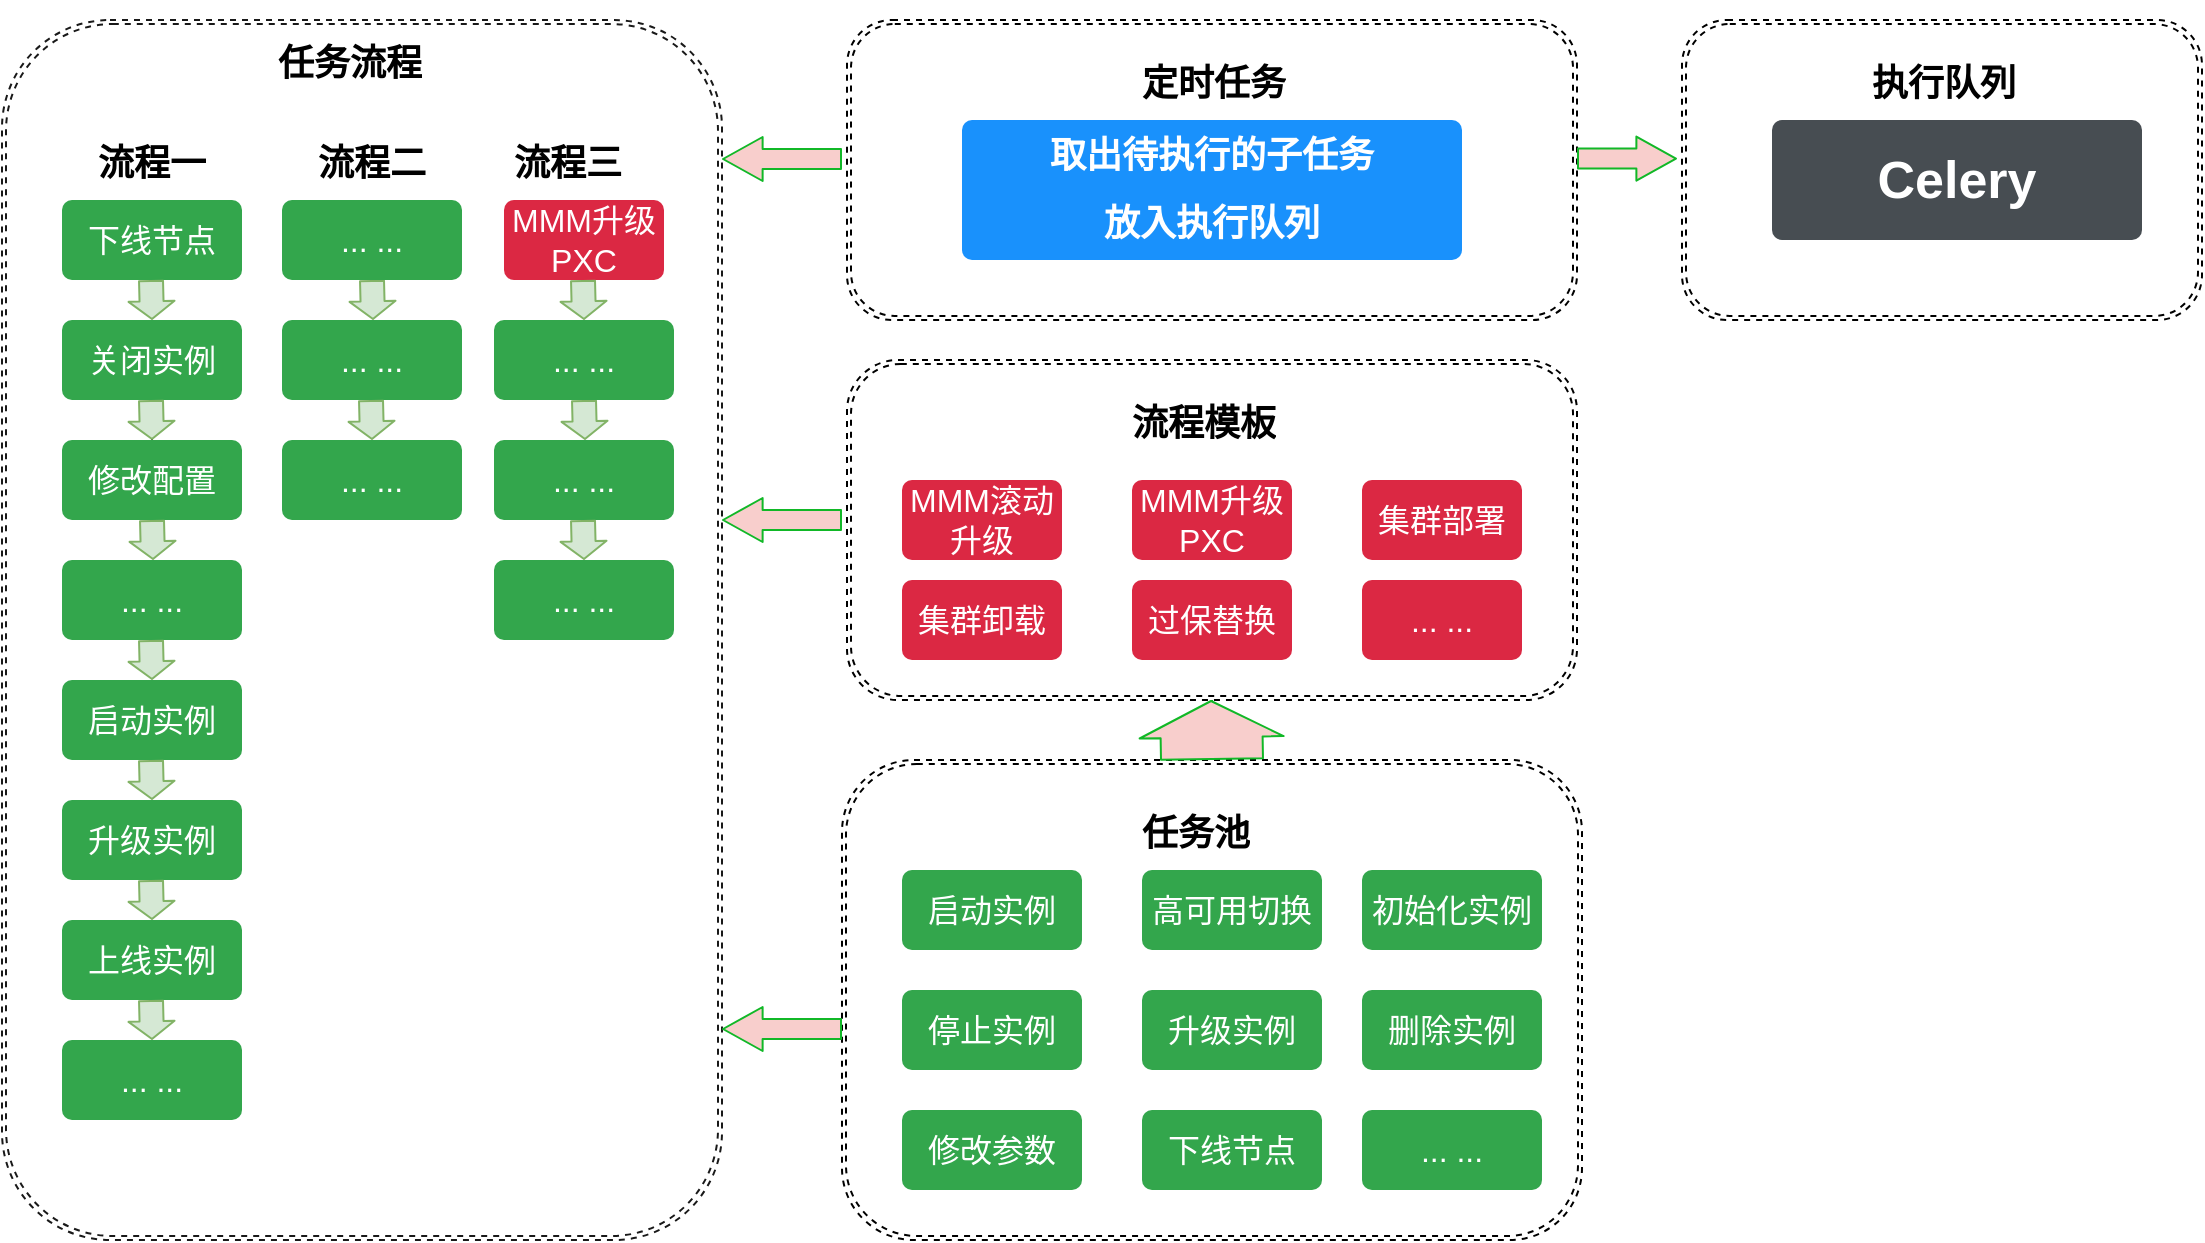 <mxfile version="13.5.7" type="github">
  <diagram id="C5RBs43oDa-KdzZeNtuy" name="Page-1">
    <mxGraphModel dx="1694" dy="2158" grid="1" gridSize="10" guides="1" tooltips="1" connect="1" arrows="1" fold="1" page="1" pageScale="1" pageWidth="827" pageHeight="1169" math="0" shadow="0">
      <root>
        <mxCell id="WIyWlLk6GJQsqaUBKTNV-0" />
        <mxCell id="WIyWlLk6GJQsqaUBKTNV-1" parent="WIyWlLk6GJQsqaUBKTNV-0" />
        <mxCell id="GmQBzEkVq1WQQFQzBYw1-69" value="" style="shape=ext;double=1;rounded=1;whiteSpace=wrap;html=1;dashed=1;strokeWidth=1;gradientColor=#FFFFFF;opacity=90;" vertex="1" parent="WIyWlLk6GJQsqaUBKTNV-1">
          <mxGeometry x="130" width="360" height="610" as="geometry" />
        </mxCell>
        <mxCell id="GmQBzEkVq1WQQFQzBYw1-108" value="" style="edgeStyle=orthogonalEdgeStyle;rounded=1;orthogonalLoop=1;jettySize=auto;html=1;strokeColor=#11B827;" edge="1" parent="WIyWlLk6GJQsqaUBKTNV-1" source="GmQBzEkVq1WQQFQzBYw1-6" target="GmQBzEkVq1WQQFQzBYw1-91">
          <mxGeometry relative="1" as="geometry" />
        </mxCell>
        <mxCell id="GmQBzEkVq1WQQFQzBYw1-109" value="" style="edgeStyle=orthogonalEdgeStyle;rounded=1;orthogonalLoop=1;jettySize=auto;html=1;strokeColor=#11B827;" edge="1" parent="WIyWlLk6GJQsqaUBKTNV-1" source="GmQBzEkVq1WQQFQzBYw1-6" target="GmQBzEkVq1WQQFQzBYw1-91">
          <mxGeometry relative="1" as="geometry" />
        </mxCell>
        <mxCell id="GmQBzEkVq1WQQFQzBYw1-6" value="" style="shape=ext;double=1;rounded=1;whiteSpace=wrap;html=1;dashed=1;" vertex="1" parent="WIyWlLk6GJQsqaUBKTNV-1">
          <mxGeometry x="550" y="370" width="370" height="240" as="geometry" />
        </mxCell>
        <mxCell id="GmQBzEkVq1WQQFQzBYw1-5" value="&lt;h1&gt;&lt;span&gt;&lt;font style=&quot;font-size: 18px&quot;&gt;任务池&lt;/font&gt;&lt;/span&gt;&lt;br&gt;&lt;/h1&gt;" style="text;html=1;strokeColor=none;fillColor=none;spacing=5;spacingTop=-20;whiteSpace=wrap;overflow=hidden;rounded=0;" vertex="1" parent="WIyWlLk6GJQsqaUBKTNV-1">
          <mxGeometry x="695" y="385" width="70" height="40" as="geometry" />
        </mxCell>
        <mxCell id="GmQBzEkVq1WQQFQzBYw1-9" value="启动实例" style="html=1;shadow=0;dashed=0;shape=mxgraph.bootstrap.rrect;rSize=5;strokeColor=none;strokeWidth=1;fillColor=#33A64C;fontColor=#FFFFFF;whiteSpace=wrap;align=center;verticalAlign=middle;spacingLeft=0;fontStyle=0;fontSize=16;spacing=5;" vertex="1" parent="WIyWlLk6GJQsqaUBKTNV-1">
          <mxGeometry x="580" y="425" width="90" height="40" as="geometry" />
        </mxCell>
        <mxCell id="GmQBzEkVq1WQQFQzBYw1-10" value="停止实例" style="html=1;shadow=0;dashed=0;shape=mxgraph.bootstrap.rrect;rSize=5;strokeColor=none;strokeWidth=1;fillColor=#33A64C;fontColor=#FFFFFF;whiteSpace=wrap;align=center;verticalAlign=middle;spacingLeft=0;fontStyle=0;fontSize=16;spacing=5;" vertex="1" parent="WIyWlLk6GJQsqaUBKTNV-1">
          <mxGeometry x="580" y="485" width="90" height="40" as="geometry" />
        </mxCell>
        <mxCell id="GmQBzEkVq1WQQFQzBYw1-11" value="修改参数" style="html=1;shadow=0;dashed=0;shape=mxgraph.bootstrap.rrect;rSize=5;strokeColor=none;strokeWidth=1;fillColor=#33A64C;fontColor=#FFFFFF;whiteSpace=wrap;align=center;verticalAlign=middle;spacingLeft=0;fontStyle=0;fontSize=16;spacing=5;" vertex="1" parent="WIyWlLk6GJQsqaUBKTNV-1">
          <mxGeometry x="580" y="545" width="90" height="40" as="geometry" />
        </mxCell>
        <mxCell id="GmQBzEkVq1WQQFQzBYw1-12" value="高可用切换" style="html=1;shadow=0;dashed=0;shape=mxgraph.bootstrap.rrect;rSize=5;strokeColor=none;strokeWidth=1;fillColor=#33A64C;fontColor=#FFFFFF;whiteSpace=wrap;align=center;verticalAlign=middle;spacingLeft=0;fontStyle=0;fontSize=16;spacing=5;" vertex="1" parent="WIyWlLk6GJQsqaUBKTNV-1">
          <mxGeometry x="700" y="425" width="90" height="40" as="geometry" />
        </mxCell>
        <mxCell id="GmQBzEkVq1WQQFQzBYw1-13" value="升级实例" style="html=1;shadow=0;dashed=0;shape=mxgraph.bootstrap.rrect;rSize=5;strokeColor=none;strokeWidth=1;fillColor=#33A64C;fontColor=#FFFFFF;whiteSpace=wrap;align=center;verticalAlign=middle;spacingLeft=0;fontStyle=0;fontSize=16;spacing=5;" vertex="1" parent="WIyWlLk6GJQsqaUBKTNV-1">
          <mxGeometry x="700" y="485" width="90" height="40" as="geometry" />
        </mxCell>
        <mxCell id="GmQBzEkVq1WQQFQzBYw1-14" value="下线节点" style="html=1;shadow=0;dashed=0;shape=mxgraph.bootstrap.rrect;rSize=5;strokeColor=none;strokeWidth=1;fillColor=#33A64C;fontColor=#FFFFFF;whiteSpace=wrap;align=center;verticalAlign=middle;spacingLeft=0;fontStyle=0;fontSize=16;spacing=5;" vertex="1" parent="WIyWlLk6GJQsqaUBKTNV-1">
          <mxGeometry x="700" y="545" width="90" height="40" as="geometry" />
        </mxCell>
        <mxCell id="GmQBzEkVq1WQQFQzBYw1-15" value="初始化实例" style="html=1;shadow=0;dashed=0;shape=mxgraph.bootstrap.rrect;rSize=5;strokeColor=none;strokeWidth=1;fillColor=#33A64C;fontColor=#FFFFFF;whiteSpace=wrap;align=center;verticalAlign=middle;spacingLeft=0;fontStyle=0;fontSize=16;spacing=5;" vertex="1" parent="WIyWlLk6GJQsqaUBKTNV-1">
          <mxGeometry x="810" y="425" width="90" height="40" as="geometry" />
        </mxCell>
        <mxCell id="GmQBzEkVq1WQQFQzBYw1-16" value="删除实例" style="html=1;shadow=0;dashed=0;shape=mxgraph.bootstrap.rrect;rSize=5;strokeColor=none;strokeWidth=1;fillColor=#33A64C;fontColor=#FFFFFF;whiteSpace=wrap;align=center;verticalAlign=middle;spacingLeft=0;fontStyle=0;fontSize=16;spacing=5;" vertex="1" parent="WIyWlLk6GJQsqaUBKTNV-1">
          <mxGeometry x="810" y="485" width="90" height="40" as="geometry" />
        </mxCell>
        <mxCell id="GmQBzEkVq1WQQFQzBYw1-17" value="... ..." style="html=1;shadow=0;dashed=0;shape=mxgraph.bootstrap.rrect;rSize=5;strokeColor=none;strokeWidth=1;fillColor=#33A64C;fontColor=#FFFFFF;whiteSpace=wrap;align=center;verticalAlign=middle;spacingLeft=0;fontStyle=0;fontSize=16;spacing=5;" vertex="1" parent="WIyWlLk6GJQsqaUBKTNV-1">
          <mxGeometry x="810" y="545" width="90" height="40" as="geometry" />
        </mxCell>
        <mxCell id="GmQBzEkVq1WQQFQzBYw1-32" value="&lt;h1&gt;&lt;span style=&quot;font-size: 18px&quot;&gt;任务流程&lt;/span&gt;&lt;/h1&gt;" style="text;html=1;strokeColor=none;fillColor=none;spacing=5;spacingTop=-20;whiteSpace=wrap;overflow=hidden;rounded=0;" vertex="1" parent="WIyWlLk6GJQsqaUBKTNV-1">
          <mxGeometry x="262.5" width="85" height="40" as="geometry" />
        </mxCell>
        <mxCell id="GmQBzEkVq1WQQFQzBYw1-51" value="下线节点" style="html=1;shadow=0;dashed=0;shape=mxgraph.bootstrap.rrect;rSize=5;strokeColor=none;strokeWidth=1;fillColor=#33A64C;fontColor=#FFFFFF;whiteSpace=wrap;align=center;verticalAlign=middle;spacingLeft=0;fontStyle=0;fontSize=16;spacing=5;" vertex="1" parent="WIyWlLk6GJQsqaUBKTNV-1">
          <mxGeometry x="160" y="90" width="90" height="40" as="geometry" />
        </mxCell>
        <mxCell id="GmQBzEkVq1WQQFQzBYw1-53" value="关闭实例" style="html=1;shadow=0;dashed=0;shape=mxgraph.bootstrap.rrect;rSize=5;strokeColor=none;strokeWidth=1;fillColor=#33A64C;fontColor=#FFFFFF;whiteSpace=wrap;align=center;verticalAlign=middle;spacingLeft=0;fontStyle=0;fontSize=16;spacing=5;" vertex="1" parent="WIyWlLk6GJQsqaUBKTNV-1">
          <mxGeometry x="160" y="150" width="90" height="40" as="geometry" />
        </mxCell>
        <mxCell id="GmQBzEkVq1WQQFQzBYw1-54" value="上线实例" style="html=1;shadow=0;dashed=0;shape=mxgraph.bootstrap.rrect;rSize=5;strokeColor=none;strokeWidth=1;fillColor=#33A64C;fontColor=#FFFFFF;whiteSpace=wrap;align=center;verticalAlign=middle;spacingLeft=0;fontStyle=0;fontSize=16;spacing=5;" vertex="1" parent="WIyWlLk6GJQsqaUBKTNV-1">
          <mxGeometry x="160" y="450" width="90" height="40" as="geometry" />
        </mxCell>
        <mxCell id="GmQBzEkVq1WQQFQzBYw1-55" value="启动实例" style="html=1;shadow=0;dashed=0;shape=mxgraph.bootstrap.rrect;rSize=5;strokeColor=none;strokeWidth=1;fillColor=#33A64C;fontColor=#FFFFFF;whiteSpace=wrap;align=center;verticalAlign=middle;spacingLeft=0;fontStyle=0;fontSize=16;spacing=5;" vertex="1" parent="WIyWlLk6GJQsqaUBKTNV-1">
          <mxGeometry x="160" y="330" width="90" height="40" as="geometry" />
        </mxCell>
        <mxCell id="GmQBzEkVq1WQQFQzBYw1-67" value="" style="edgeStyle=orthogonalEdgeStyle;rounded=0;orthogonalLoop=1;jettySize=auto;html=1;" edge="1" parent="WIyWlLk6GJQsqaUBKTNV-1" source="GmQBzEkVq1WQQFQzBYw1-56" target="GmQBzEkVq1WQQFQzBYw1-53">
          <mxGeometry relative="1" as="geometry" />
        </mxCell>
        <mxCell id="GmQBzEkVq1WQQFQzBYw1-56" value="修改配置" style="html=1;shadow=0;dashed=0;shape=mxgraph.bootstrap.rrect;rSize=5;strokeColor=none;strokeWidth=1;fillColor=#33A64C;fontColor=#FFFFFF;whiteSpace=wrap;align=center;verticalAlign=middle;spacingLeft=0;fontStyle=0;fontSize=16;spacing=5;" vertex="1" parent="WIyWlLk6GJQsqaUBKTNV-1">
          <mxGeometry x="160" y="210" width="90" height="40" as="geometry" />
        </mxCell>
        <mxCell id="GmQBzEkVq1WQQFQzBYw1-57" value="... ..." style="html=1;shadow=0;dashed=0;shape=mxgraph.bootstrap.rrect;rSize=5;strokeColor=none;strokeWidth=1;fillColor=#33A64C;fontColor=#FFFFFF;whiteSpace=wrap;align=center;verticalAlign=middle;spacingLeft=0;fontStyle=0;fontSize=16;spacing=5;" vertex="1" parent="WIyWlLk6GJQsqaUBKTNV-1">
          <mxGeometry x="160" y="270" width="90" height="40" as="geometry" />
        </mxCell>
        <mxCell id="GmQBzEkVq1WQQFQzBYw1-58" value="升级实例" style="html=1;shadow=0;dashed=0;shape=mxgraph.bootstrap.rrect;rSize=5;strokeColor=none;strokeWidth=1;fillColor=#33A64C;fontColor=#FFFFFF;whiteSpace=wrap;align=center;verticalAlign=middle;spacingLeft=0;fontStyle=0;fontSize=16;spacing=5;" vertex="1" parent="WIyWlLk6GJQsqaUBKTNV-1">
          <mxGeometry x="160" y="390" width="90" height="40" as="geometry" />
        </mxCell>
        <mxCell id="GmQBzEkVq1WQQFQzBYw1-59" value="" style="shape=flexArrow;endArrow=classic;html=1;fillColor=#d5e8d4;strokeColor=#82b366;width=12;endSize=2.62;endWidth=10;" edge="1" parent="WIyWlLk6GJQsqaUBKTNV-1">
          <mxGeometry width="50" height="50" relative="1" as="geometry">
            <mxPoint x="204.5" y="130" as="sourcePoint" />
            <mxPoint x="205" y="150" as="targetPoint" />
          </mxGeometry>
        </mxCell>
        <mxCell id="GmQBzEkVq1WQQFQzBYw1-61" value="" style="shape=flexArrow;endArrow=classic;html=1;fillColor=#d5e8d4;strokeColor=#82b366;width=12;endSize=2.62;endWidth=10;" edge="1" parent="WIyWlLk6GJQsqaUBKTNV-1">
          <mxGeometry width="50" height="50" relative="1" as="geometry">
            <mxPoint x="204.5" y="490" as="sourcePoint" />
            <mxPoint x="205" y="510" as="targetPoint" />
          </mxGeometry>
        </mxCell>
        <mxCell id="GmQBzEkVq1WQQFQzBYw1-62" value="" style="shape=flexArrow;endArrow=classic;html=1;fillColor=#d5e8d4;strokeColor=#82b366;width=12;endSize=2.62;endWidth=10;" edge="1" parent="WIyWlLk6GJQsqaUBKTNV-1">
          <mxGeometry width="50" height="50" relative="1" as="geometry">
            <mxPoint x="204.5" y="430" as="sourcePoint" />
            <mxPoint x="205" y="450" as="targetPoint" />
          </mxGeometry>
        </mxCell>
        <mxCell id="GmQBzEkVq1WQQFQzBYw1-63" value="" style="shape=flexArrow;endArrow=classic;html=1;fillColor=#d5e8d4;strokeColor=#82b366;width=12;endSize=2.62;endWidth=10;" edge="1" parent="WIyWlLk6GJQsqaUBKTNV-1">
          <mxGeometry width="50" height="50" relative="1" as="geometry">
            <mxPoint x="204.5" y="370" as="sourcePoint" />
            <mxPoint x="205" y="390" as="targetPoint" />
          </mxGeometry>
        </mxCell>
        <mxCell id="GmQBzEkVq1WQQFQzBYw1-64" value="" style="shape=flexArrow;endArrow=classic;html=1;fillColor=#d5e8d4;strokeColor=#82b366;width=12;endSize=2.62;endWidth=10;" edge="1" parent="WIyWlLk6GJQsqaUBKTNV-1">
          <mxGeometry width="50" height="50" relative="1" as="geometry">
            <mxPoint x="204.5" y="310" as="sourcePoint" />
            <mxPoint x="205" y="330" as="targetPoint" />
          </mxGeometry>
        </mxCell>
        <mxCell id="GmQBzEkVq1WQQFQzBYw1-65" value="" style="shape=flexArrow;endArrow=classic;html=1;fillColor=#d5e8d4;strokeColor=#82b366;width=12;endSize=2.62;endWidth=10;" edge="1" parent="WIyWlLk6GJQsqaUBKTNV-1">
          <mxGeometry width="50" height="50" relative="1" as="geometry">
            <mxPoint x="205" y="250" as="sourcePoint" />
            <mxPoint x="205.5" y="270" as="targetPoint" />
          </mxGeometry>
        </mxCell>
        <mxCell id="GmQBzEkVq1WQQFQzBYw1-66" value="" style="shape=flexArrow;endArrow=classic;html=1;fillColor=#d5e8d4;strokeColor=#82b366;width=12;endSize=2.62;endWidth=10;" edge="1" parent="WIyWlLk6GJQsqaUBKTNV-1">
          <mxGeometry width="50" height="50" relative="1" as="geometry">
            <mxPoint x="204.5" y="190" as="sourcePoint" />
            <mxPoint x="205" y="210" as="targetPoint" />
          </mxGeometry>
        </mxCell>
        <mxCell id="GmQBzEkVq1WQQFQzBYw1-68" value="... ..." style="html=1;shadow=0;dashed=0;shape=mxgraph.bootstrap.rrect;rSize=5;strokeColor=none;strokeWidth=1;fillColor=#33A64C;fontColor=#FFFFFF;whiteSpace=wrap;align=center;verticalAlign=middle;spacingLeft=0;fontStyle=0;fontSize=16;spacing=5;" vertex="1" parent="WIyWlLk6GJQsqaUBKTNV-1">
          <mxGeometry x="160" y="510" width="90" height="40" as="geometry" />
        </mxCell>
        <mxCell id="GmQBzEkVq1WQQFQzBYw1-73" value="&lt;h1&gt;&lt;span style=&quot;font-size: 18px&quot;&gt;流程一&lt;/span&gt;&lt;/h1&gt;" style="text;html=1;strokeColor=none;fillColor=none;spacing=5;spacingTop=-20;whiteSpace=wrap;overflow=hidden;rounded=0;" vertex="1" parent="WIyWlLk6GJQsqaUBKTNV-1">
          <mxGeometry x="172.5" y="50" width="65" height="40" as="geometry" />
        </mxCell>
        <mxCell id="GmQBzEkVq1WQQFQzBYw1-74" value="... ..." style="html=1;shadow=0;dashed=0;shape=mxgraph.bootstrap.rrect;rSize=5;strokeColor=none;strokeWidth=1;fillColor=#33A64C;fontColor=#FFFFFF;whiteSpace=wrap;align=center;verticalAlign=middle;spacingLeft=0;fontStyle=0;fontSize=16;spacing=5;" vertex="1" parent="WIyWlLk6GJQsqaUBKTNV-1">
          <mxGeometry x="270" y="150" width="90" height="40" as="geometry" />
        </mxCell>
        <mxCell id="GmQBzEkVq1WQQFQzBYw1-75" value="" style="shape=flexArrow;endArrow=classic;html=1;fillColor=#d5e8d4;strokeColor=#82b366;width=12;endSize=2.62;endWidth=10;" edge="1" parent="WIyWlLk6GJQsqaUBKTNV-1">
          <mxGeometry width="50" height="50" relative="1" as="geometry">
            <mxPoint x="314.5" y="190" as="sourcePoint" />
            <mxPoint x="315" y="210" as="targetPoint" />
          </mxGeometry>
        </mxCell>
        <mxCell id="GmQBzEkVq1WQQFQzBYw1-76" value="" style="shape=flexArrow;endArrow=classic;html=1;fillColor=#d5e8d4;strokeColor=#82b366;width=12;endSize=2.62;endWidth=10;" edge="1" parent="WIyWlLk6GJQsqaUBKTNV-1">
          <mxGeometry width="50" height="50" relative="1" as="geometry">
            <mxPoint x="315" y="130" as="sourcePoint" />
            <mxPoint x="315.5" y="150" as="targetPoint" />
          </mxGeometry>
        </mxCell>
        <mxCell id="GmQBzEkVq1WQQFQzBYw1-77" value="... ..." style="html=1;shadow=0;dashed=0;shape=mxgraph.bootstrap.rrect;rSize=5;strokeColor=none;strokeWidth=1;fillColor=#33A64C;fontColor=#FFFFFF;whiteSpace=wrap;align=center;verticalAlign=middle;spacingLeft=0;fontStyle=0;fontSize=16;spacing=5;" vertex="1" parent="WIyWlLk6GJQsqaUBKTNV-1">
          <mxGeometry x="270" y="90" width="90" height="40" as="geometry" />
        </mxCell>
        <mxCell id="GmQBzEkVq1WQQFQzBYw1-78" value="... ..." style="html=1;shadow=0;dashed=0;shape=mxgraph.bootstrap.rrect;rSize=5;strokeColor=none;strokeWidth=1;fillColor=#33A64C;fontColor=#FFFFFF;whiteSpace=wrap;align=center;verticalAlign=middle;spacingLeft=0;fontStyle=0;fontSize=16;spacing=5;" vertex="1" parent="WIyWlLk6GJQsqaUBKTNV-1">
          <mxGeometry x="270" y="210" width="90" height="40" as="geometry" />
        </mxCell>
        <mxCell id="GmQBzEkVq1WQQFQzBYw1-79" value="&lt;h1&gt;&lt;span style=&quot;font-size: 18px&quot;&gt;流程二&lt;/span&gt;&lt;/h1&gt;" style="text;html=1;strokeColor=none;fillColor=none;spacing=5;spacingTop=-20;whiteSpace=wrap;overflow=hidden;rounded=0;" vertex="1" parent="WIyWlLk6GJQsqaUBKTNV-1">
          <mxGeometry x="282.5" y="50" width="65" height="40" as="geometry" />
        </mxCell>
        <mxCell id="GmQBzEkVq1WQQFQzBYw1-81" value="" style="shape=ext;double=1;rounded=1;whiteSpace=wrap;html=1;dashed=1;" vertex="1" parent="WIyWlLk6GJQsqaUBKTNV-1">
          <mxGeometry x="552.5" y="170" width="365" height="170" as="geometry" />
        </mxCell>
        <mxCell id="GmQBzEkVq1WQQFQzBYw1-87" value="MMM滚动升级" style="html=1;shadow=0;dashed=0;shape=mxgraph.bootstrap.rrect;rSize=5;strokeColor=none;strokeWidth=1;fillColor=#DB2843;fontColor=#FFFFFF;whiteSpace=wrap;align=center;verticalAlign=middle;spacingLeft=0;fontStyle=0;fontSize=16;spacing=5;" vertex="1" parent="WIyWlLk6GJQsqaUBKTNV-1">
          <mxGeometry x="580" y="230" width="80" height="40" as="geometry" />
        </mxCell>
        <mxCell id="GmQBzEkVq1WQQFQzBYw1-88" value="MMM升级PXC" style="html=1;shadow=0;dashed=0;shape=mxgraph.bootstrap.rrect;rSize=5;strokeColor=none;strokeWidth=1;fillColor=#DB2843;fontColor=#FFFFFF;whiteSpace=wrap;align=center;verticalAlign=middle;spacingLeft=0;fontStyle=0;fontSize=16;spacing=5;" vertex="1" parent="WIyWlLk6GJQsqaUBKTNV-1">
          <mxGeometry x="695" y="230" width="80" height="40" as="geometry" />
        </mxCell>
        <mxCell id="GmQBzEkVq1WQQFQzBYw1-89" value="集群部署" style="html=1;shadow=0;dashed=0;shape=mxgraph.bootstrap.rrect;rSize=5;strokeColor=none;strokeWidth=1;fillColor=#DB2843;fontColor=#FFFFFF;whiteSpace=wrap;align=center;verticalAlign=middle;spacingLeft=0;fontStyle=0;fontSize=16;spacing=5;" vertex="1" parent="WIyWlLk6GJQsqaUBKTNV-1">
          <mxGeometry x="810" y="230" width="80" height="40" as="geometry" />
        </mxCell>
        <mxCell id="GmQBzEkVq1WQQFQzBYw1-90" value="集群卸载" style="html=1;shadow=0;dashed=0;shape=mxgraph.bootstrap.rrect;rSize=5;strokeColor=none;strokeWidth=1;fillColor=#DB2843;fontColor=#FFFFFF;whiteSpace=wrap;align=center;verticalAlign=middle;spacingLeft=0;fontStyle=0;fontSize=16;spacing=5;" vertex="1" parent="WIyWlLk6GJQsqaUBKTNV-1">
          <mxGeometry x="580" y="280" width="80" height="40" as="geometry" />
        </mxCell>
        <mxCell id="GmQBzEkVq1WQQFQzBYw1-91" value="过保替换" style="html=1;shadow=0;dashed=0;shape=mxgraph.bootstrap.rrect;rSize=5;strokeColor=none;strokeWidth=1;fillColor=#DB2843;fontColor=#FFFFFF;whiteSpace=wrap;align=center;verticalAlign=middle;spacingLeft=0;fontStyle=0;fontSize=16;spacing=5;" vertex="1" parent="WIyWlLk6GJQsqaUBKTNV-1">
          <mxGeometry x="695" y="280" width="80" height="40" as="geometry" />
        </mxCell>
        <mxCell id="GmQBzEkVq1WQQFQzBYw1-93" value="... ..." style="html=1;shadow=0;dashed=0;shape=mxgraph.bootstrap.rrect;rSize=5;strokeColor=none;strokeWidth=1;fillColor=#DB2843;fontColor=#FFFFFF;whiteSpace=wrap;align=center;verticalAlign=middle;spacingLeft=0;fontStyle=0;fontSize=16;spacing=5;" vertex="1" parent="WIyWlLk6GJQsqaUBKTNV-1">
          <mxGeometry x="810" y="280" width="80" height="40" as="geometry" />
        </mxCell>
        <mxCell id="GmQBzEkVq1WQQFQzBYw1-96" value="" style="shape=flexArrow;endArrow=classic;html=1;fillColor=#f8cecc;strokeColor=#11B827;entryX=1;entryY=0.816;entryDx=0;entryDy=0;entryPerimeter=0;endWidth=11;endSize=6.27;" edge="1" parent="WIyWlLk6GJQsqaUBKTNV-1">
          <mxGeometry width="50" height="50" relative="1" as="geometry">
            <mxPoint x="550" y="250" as="sourcePoint" />
            <mxPoint x="490" y="250.0" as="targetPoint" />
          </mxGeometry>
        </mxCell>
        <mxCell id="GmQBzEkVq1WQQFQzBYw1-98" value="&lt;h1&gt;&lt;span style=&quot;font-size: 18px&quot;&gt;流程模板&lt;/span&gt;&lt;/h1&gt;" style="text;html=1;strokeColor=none;fillColor=none;spacing=5;spacingTop=-20;whiteSpace=wrap;overflow=hidden;rounded=0;" vertex="1" parent="WIyWlLk6GJQsqaUBKTNV-1">
          <mxGeometry x="690" y="180" width="80" height="40" as="geometry" />
        </mxCell>
        <mxCell id="GmQBzEkVq1WQQFQzBYw1-99" value="&lt;h1&gt;&lt;span style=&quot;font-size: 18px&quot;&gt;流程三&lt;/span&gt;&lt;/h1&gt;" style="text;html=1;strokeColor=none;fillColor=none;spacing=5;spacingTop=-20;whiteSpace=wrap;overflow=hidden;rounded=0;" vertex="1" parent="WIyWlLk6GJQsqaUBKTNV-1">
          <mxGeometry x="381" y="50" width="65" height="40" as="geometry" />
        </mxCell>
        <mxCell id="GmQBzEkVq1WQQFQzBYw1-100" value="MMM升级PXC" style="html=1;shadow=0;dashed=0;shape=mxgraph.bootstrap.rrect;rSize=5;strokeColor=none;strokeWidth=1;fillColor=#DB2843;fontColor=#FFFFFF;whiteSpace=wrap;align=center;verticalAlign=middle;spacingLeft=0;fontStyle=0;fontSize=16;spacing=5;" vertex="1" parent="WIyWlLk6GJQsqaUBKTNV-1">
          <mxGeometry x="381" y="90" width="80" height="40" as="geometry" />
        </mxCell>
        <mxCell id="GmQBzEkVq1WQQFQzBYw1-101" value="... ..." style="html=1;shadow=0;dashed=0;shape=mxgraph.bootstrap.rrect;rSize=5;strokeColor=none;strokeWidth=1;fillColor=#33A64C;fontColor=#FFFFFF;whiteSpace=wrap;align=center;verticalAlign=middle;spacingLeft=0;fontStyle=0;fontSize=16;spacing=5;" vertex="1" parent="WIyWlLk6GJQsqaUBKTNV-1">
          <mxGeometry x="376" y="210" width="90" height="40" as="geometry" />
        </mxCell>
        <mxCell id="GmQBzEkVq1WQQFQzBYw1-102" value="" style="shape=flexArrow;endArrow=classic;html=1;fillColor=#d5e8d4;strokeColor=#82b366;width=12;endSize=2.62;endWidth=10;" edge="1" parent="WIyWlLk6GJQsqaUBKTNV-1">
          <mxGeometry width="50" height="50" relative="1" as="geometry">
            <mxPoint x="420.5" y="250" as="sourcePoint" />
            <mxPoint x="421" y="270" as="targetPoint" />
          </mxGeometry>
        </mxCell>
        <mxCell id="GmQBzEkVq1WQQFQzBYw1-103" value="" style="shape=flexArrow;endArrow=classic;html=1;fillColor=#d5e8d4;strokeColor=#82b366;width=12;endSize=2.62;endWidth=10;" edge="1" parent="WIyWlLk6GJQsqaUBKTNV-1">
          <mxGeometry width="50" height="50" relative="1" as="geometry">
            <mxPoint x="421" y="190" as="sourcePoint" />
            <mxPoint x="421.5" y="210" as="targetPoint" />
          </mxGeometry>
        </mxCell>
        <mxCell id="GmQBzEkVq1WQQFQzBYw1-104" value="... ..." style="html=1;shadow=0;dashed=0;shape=mxgraph.bootstrap.rrect;rSize=5;strokeColor=none;strokeWidth=1;fillColor=#33A64C;fontColor=#FFFFFF;whiteSpace=wrap;align=center;verticalAlign=middle;spacingLeft=0;fontStyle=0;fontSize=16;spacing=5;" vertex="1" parent="WIyWlLk6GJQsqaUBKTNV-1">
          <mxGeometry x="376" y="150" width="90" height="40" as="geometry" />
        </mxCell>
        <mxCell id="GmQBzEkVq1WQQFQzBYw1-105" value="... ..." style="html=1;shadow=0;dashed=0;shape=mxgraph.bootstrap.rrect;rSize=5;strokeColor=none;strokeWidth=1;fillColor=#33A64C;fontColor=#FFFFFF;whiteSpace=wrap;align=center;verticalAlign=middle;spacingLeft=0;fontStyle=0;fontSize=16;spacing=5;" vertex="1" parent="WIyWlLk6GJQsqaUBKTNV-1">
          <mxGeometry x="376" y="270" width="90" height="40" as="geometry" />
        </mxCell>
        <mxCell id="GmQBzEkVq1WQQFQzBYw1-106" value="" style="shape=flexArrow;endArrow=classic;html=1;fillColor=#d5e8d4;strokeColor=#82b366;width=12;endSize=2.62;endWidth=10;" edge="1" parent="WIyWlLk6GJQsqaUBKTNV-1">
          <mxGeometry width="50" height="50" relative="1" as="geometry">
            <mxPoint x="420.5" y="130" as="sourcePoint" />
            <mxPoint x="421" y="150" as="targetPoint" />
          </mxGeometry>
        </mxCell>
        <mxCell id="GmQBzEkVq1WQQFQzBYw1-107" value="" style="shape=flexArrow;endArrow=classic;html=1;fillColor=#f8cecc;strokeColor=#11B827;width=51;endSize=5.72;" edge="1" parent="WIyWlLk6GJQsqaUBKTNV-1">
          <mxGeometry width="50" height="50" relative="1" as="geometry">
            <mxPoint x="735" y="370" as="sourcePoint" />
            <mxPoint x="734.5" y="340" as="targetPoint" />
          </mxGeometry>
        </mxCell>
        <mxCell id="GmQBzEkVq1WQQFQzBYw1-110" value="" style="shape=ext;double=1;rounded=1;whiteSpace=wrap;html=1;dashed=1;" vertex="1" parent="WIyWlLk6GJQsqaUBKTNV-1">
          <mxGeometry x="552.5" width="365" height="150" as="geometry" />
        </mxCell>
        <mxCell id="GmQBzEkVq1WQQFQzBYw1-111" value="&lt;h1&gt;&lt;span style=&quot;font-size: 18px&quot;&gt;定时任务&lt;/span&gt;&lt;/h1&gt;" style="text;html=1;strokeColor=none;fillColor=none;spacing=5;spacingTop=-20;whiteSpace=wrap;overflow=hidden;rounded=0;" vertex="1" parent="WIyWlLk6GJQsqaUBKTNV-1">
          <mxGeometry x="695" y="10" width="80" height="40" as="geometry" />
        </mxCell>
        <mxCell id="GmQBzEkVq1WQQFQzBYw1-112" style="edgeStyle=orthogonalEdgeStyle;rounded=1;orthogonalLoop=1;jettySize=auto;html=1;exitX=0.5;exitY=1;exitDx=0;exitDy=0;strokeColor=#11B827;" edge="1" parent="WIyWlLk6GJQsqaUBKTNV-1" source="GmQBzEkVq1WQQFQzBYw1-110" target="GmQBzEkVq1WQQFQzBYw1-110">
          <mxGeometry relative="1" as="geometry" />
        </mxCell>
        <mxCell id="GmQBzEkVq1WQQFQzBYw1-113" value="" style="shape=flexArrow;endArrow=classic;html=1;fillColor=#f8cecc;strokeColor=#11B827;entryX=1;entryY=0.816;entryDx=0;entryDy=0;entryPerimeter=0;endWidth=11;endSize=6.27;" edge="1" parent="WIyWlLk6GJQsqaUBKTNV-1">
          <mxGeometry width="50" height="50" relative="1" as="geometry">
            <mxPoint x="550" y="69.5" as="sourcePoint" />
            <mxPoint x="490" y="69.5" as="targetPoint" />
          </mxGeometry>
        </mxCell>
        <mxCell id="GmQBzEkVq1WQQFQzBYw1-114" value="" style="shape=flexArrow;endArrow=classic;html=1;fillColor=#f8cecc;strokeColor=#11B827;entryX=1;entryY=0.816;entryDx=0;entryDy=0;entryPerimeter=0;endWidth=11;endSize=6.27;" edge="1" parent="WIyWlLk6GJQsqaUBKTNV-1">
          <mxGeometry width="50" height="50" relative="1" as="geometry">
            <mxPoint x="550" y="504.5" as="sourcePoint" />
            <mxPoint x="490" y="504.5" as="targetPoint" />
          </mxGeometry>
        </mxCell>
        <mxCell id="GmQBzEkVq1WQQFQzBYw1-115" value="" style="shape=ext;double=1;rounded=1;whiteSpace=wrap;html=1;dashed=1;" vertex="1" parent="WIyWlLk6GJQsqaUBKTNV-1">
          <mxGeometry x="970" width="260" height="150" as="geometry" />
        </mxCell>
        <mxCell id="GmQBzEkVq1WQQFQzBYw1-116" value="&lt;h1&gt;&lt;span style=&quot;font-size: 18px&quot;&gt;执行队列&lt;/span&gt;&lt;/h1&gt;" style="text;html=1;strokeColor=none;fillColor=none;spacing=5;spacingTop=-20;whiteSpace=wrap;overflow=hidden;rounded=0;" vertex="1" parent="WIyWlLk6GJQsqaUBKTNV-1">
          <mxGeometry x="1060" y="10" width="80" height="40" as="geometry" />
        </mxCell>
        <mxCell id="GmQBzEkVq1WQQFQzBYw1-119" value="" style="shape=flexArrow;endArrow=classic;html=1;fillColor=#f8cecc;strokeColor=#11B827;endWidth=11;endSize=6.27;" edge="1" parent="WIyWlLk6GJQsqaUBKTNV-1">
          <mxGeometry width="50" height="50" relative="1" as="geometry">
            <mxPoint x="917.5" y="69.29" as="sourcePoint" />
            <mxPoint x="967.5" y="69.29" as="targetPoint" />
          </mxGeometry>
        </mxCell>
        <mxCell id="GmQBzEkVq1WQQFQzBYw1-121" value="&lt;h1 style=&quot;font-size: 18px&quot;&gt;&lt;font style=&quot;font-size: 18px&quot;&gt;取出待执行的子任务&lt;/font&gt;&lt;/h1&gt;&lt;h1 style=&quot;font-size: 18px&quot;&gt;&lt;font style=&quot;font-size: 18px&quot;&gt;放入执行队列&lt;/font&gt;&lt;/h1&gt;" style="html=1;shadow=0;dashed=0;shape=mxgraph.bootstrap.rrect;rSize=5;strokeColor=none;strokeWidth=1;fillColor=#0085FC;fontColor=#FFFFFF;whiteSpace=wrap;align=center;verticalAlign=middle;spacingLeft=0;fontStyle=0;fontSize=16;spacing=5;opacity=90;" vertex="1" parent="WIyWlLk6GJQsqaUBKTNV-1">
          <mxGeometry x="610" y="50" width="250" height="70" as="geometry" />
        </mxCell>
        <mxCell id="GmQBzEkVq1WQQFQzBYw1-123" value="&lt;b&gt;&lt;font style=&quot;font-size: 26px&quot;&gt;Celery&lt;/font&gt;&lt;/b&gt;" style="html=1;shadow=0;dashed=0;shape=mxgraph.bootstrap.rrect;rSize=5;strokeColor=none;strokeWidth=1;fillColor=#343A40;fontColor=#ffffff;whiteSpace=wrap;align=center;verticalAlign=middle;spacingLeft=0;fontStyle=0;fontSize=16;spacing=5;opacity=90;" vertex="1" parent="WIyWlLk6GJQsqaUBKTNV-1">
          <mxGeometry x="1015" y="50" width="185" height="60" as="geometry" />
        </mxCell>
        <mxCell id="GmQBzEkVq1WQQFQzBYw1-124" style="edgeStyle=orthogonalEdgeStyle;rounded=1;orthogonalLoop=1;jettySize=auto;html=1;exitX=0.5;exitY=1;exitDx=0;exitDy=0;strokeColor=#11B827;" edge="1" parent="WIyWlLk6GJQsqaUBKTNV-1" source="GmQBzEkVq1WQQFQzBYw1-115" target="GmQBzEkVq1WQQFQzBYw1-115">
          <mxGeometry relative="1" as="geometry" />
        </mxCell>
      </root>
    </mxGraphModel>
  </diagram>
</mxfile>
